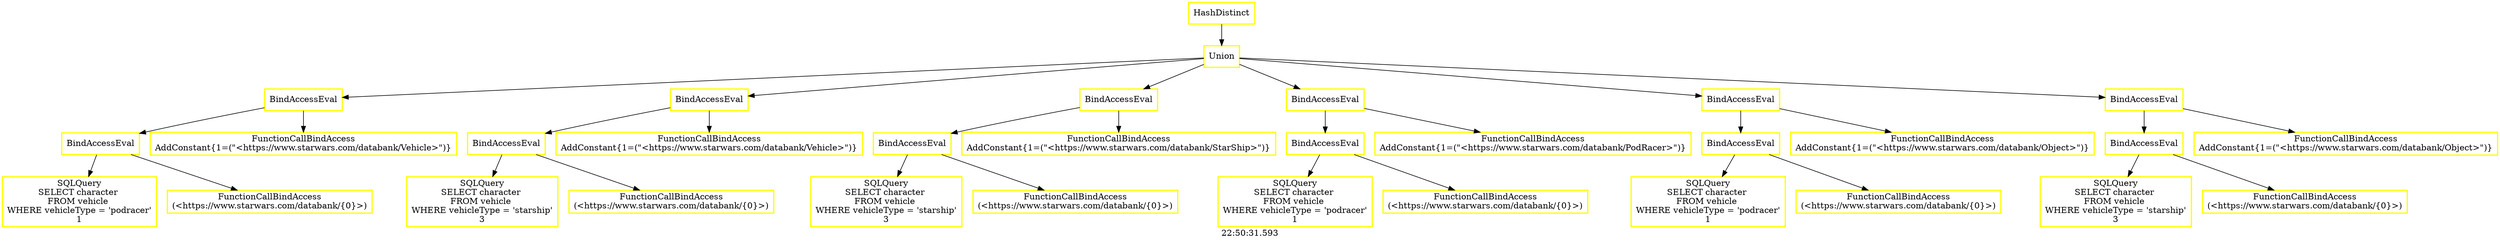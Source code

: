 digraph  g{ graph[label = "22:50:31.593"]
node [shape=rectangle, color=black, fontcolor=black, style=bold] edge [color=black] 0 [label="HashDistinct", color = yellow] ; 
1 [label="Union", color = yellow] ; 
0 -> 1 ; 
2 [label="BindAccessEval", color = yellow] ; 
1 -> 2 ; 
3 [label="BindAccessEval", color = yellow] ; 
2 -> 3 ; 
4 [label="SQLQuery
SELECT character 
FROM vehicle 
WHERE vehicleType = 'podracer'
1", color = yellow] ; 
3 -> 4 ; 
5 [label="FunctionCallBindAccess
(<https://www.starwars.com/databank/{0}>)", color = yellow] ; 
3 -> 5 ; 
6 [label="FunctionCallBindAccess
AddConstant{1=(\"<https://www.starwars.com/databank/Vehicle>\")}", color = yellow] ; 
2 -> 6 ; 
8 [label="BindAccessEval", color = yellow] ; 
1 -> 8 ; 
9 [label="BindAccessEval", color = yellow] ; 
8 -> 9 ; 
10 [label="SQLQuery
SELECT character 
FROM vehicle 
WHERE vehicleType = 'starship'
3", color = yellow] ; 
9 -> 10 ; 
11 [label="FunctionCallBindAccess
(<https://www.starwars.com/databank/{0}>)", color = yellow] ; 
9 -> 11 ; 
12 [label="FunctionCallBindAccess
AddConstant{1=(\"<https://www.starwars.com/databank/Vehicle>\")}", color = yellow] ; 
8 -> 12 ; 
14 [label="BindAccessEval", color = yellow] ; 
1 -> 14 ; 
15 [label="BindAccessEval", color = yellow] ; 
14 -> 15 ; 
16 [label="SQLQuery
SELECT character 
FROM vehicle 
WHERE vehicleType = 'starship'
3", color = yellow] ; 
15 -> 16 ; 
17 [label="FunctionCallBindAccess
(<https://www.starwars.com/databank/{0}>)", color = yellow] ; 
15 -> 17 ; 
18 [label="FunctionCallBindAccess
AddConstant{1=(\"<https://www.starwars.com/databank/StarShip>\")}", color = yellow] ; 
14 -> 18 ; 
20 [label="BindAccessEval", color = yellow] ; 
1 -> 20 ; 
21 [label="BindAccessEval", color = yellow] ; 
20 -> 21 ; 
22 [label="SQLQuery
SELECT character 
FROM vehicle 
WHERE vehicleType = 'podracer'
1", color = yellow] ; 
21 -> 22 ; 
23 [label="FunctionCallBindAccess
(<https://www.starwars.com/databank/{0}>)", color = yellow] ; 
21 -> 23 ; 
24 [label="FunctionCallBindAccess
AddConstant{1=(\"<https://www.starwars.com/databank/PodRacer>\")}", color = yellow] ; 
20 -> 24 ; 
26 [label="BindAccessEval", color = yellow] ; 
1 -> 26 ; 
27 [label="BindAccessEval", color = yellow] ; 
26 -> 27 ; 
28 [label="SQLQuery
SELECT character 
FROM vehicle 
WHERE vehicleType = 'podracer'
1", color = yellow] ; 
27 -> 28 ; 
29 [label="FunctionCallBindAccess
(<https://www.starwars.com/databank/{0}>)", color = yellow] ; 
27 -> 29 ; 
30 [label="FunctionCallBindAccess
AddConstant{1=(\"<https://www.starwars.com/databank/Object>\")}", color = yellow] ; 
26 -> 30 ; 
32 [label="BindAccessEval", color = yellow] ; 
1 -> 32 ; 
33 [label="BindAccessEval", color = yellow] ; 
32 -> 33 ; 
34 [label="SQLQuery
SELECT character 
FROM vehicle 
WHERE vehicleType = 'starship'
3", color = yellow] ; 
33 -> 34 ; 
35 [label="FunctionCallBindAccess
(<https://www.starwars.com/databank/{0}>)", color = yellow] ; 
33 -> 35 ; 
36 [label="FunctionCallBindAccess
AddConstant{1=(\"<https://www.starwars.com/databank/Object>\")}", color = yellow] ; 
32 -> 36 ; 
}

